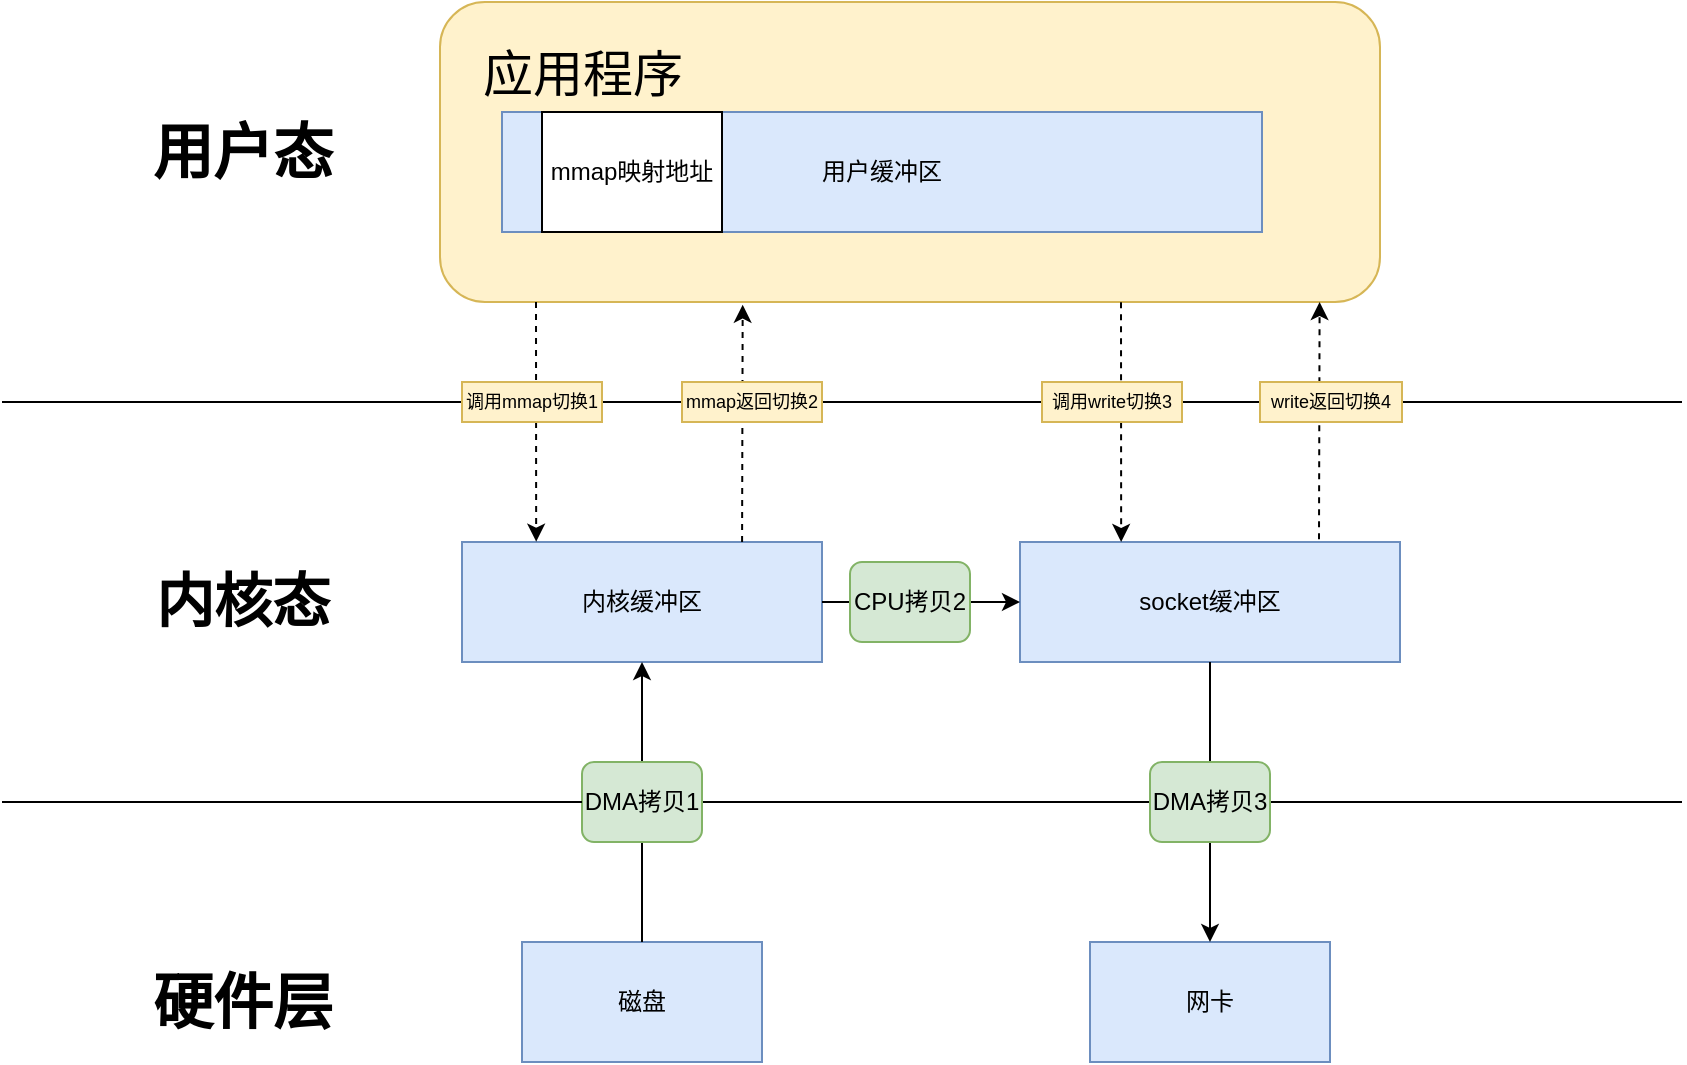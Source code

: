 <mxfile version="20.3.0" type="device"><diagram id="oPRd2fAUT4KP71HGXdn8" name="第 1 页"><mxGraphModel dx="2249" dy="837" grid="1" gridSize="10" guides="1" tooltips="1" connect="1" arrows="1" fold="1" page="1" pageScale="1" pageWidth="827" pageHeight="1169" math="0" shadow="0"><root><mxCell id="0"/><mxCell id="1" parent="0"/><mxCell id="JHdw9zbVbgqKv7Yk6Gmw-1" value="" style="rounded=1;whiteSpace=wrap;html=1;fillColor=#fff2cc;strokeColor=#d6b656;labelPosition=left;verticalLabelPosition=middle;align=right;verticalAlign=middle;" parent="1" vertex="1"><mxGeometry x="179" y="80" width="470" height="150" as="geometry"/></mxCell><mxCell id="JHdw9zbVbgqKv7Yk6Gmw-2" value="" style="endArrow=none;html=1;rounded=0;startArrow=none;" parent="1" edge="1"><mxGeometry width="50" height="50" relative="1" as="geometry"><mxPoint x="640" y="280" as="sourcePoint"/><mxPoint x="800" y="280" as="targetPoint"/></mxGeometry></mxCell><mxCell id="JHdw9zbVbgqKv7Yk6Gmw-5" value="socket缓冲区" style="rounded=0;whiteSpace=wrap;html=1;fillColor=#dae8fc;strokeColor=#6c8ebf;" parent="1" vertex="1"><mxGeometry x="469" y="350" width="190" height="60" as="geometry"/></mxCell><mxCell id="JHdw9zbVbgqKv7Yk6Gmw-9" value="用户缓冲区" style="rounded=0;whiteSpace=wrap;html=1;fillColor=#dae8fc;strokeColor=#6c8ebf;" parent="1" vertex="1"><mxGeometry x="210" y="135" width="380" height="60" as="geometry"/></mxCell><mxCell id="JHdw9zbVbgqKv7Yk6Gmw-10" value="磁盘" style="rounded=0;whiteSpace=wrap;html=1;fillColor=#dae8fc;strokeColor=#6c8ebf;" parent="1" vertex="1"><mxGeometry x="220" y="550" width="120" height="60" as="geometry"/></mxCell><mxCell id="JHdw9zbVbgqKv7Yk6Gmw-11" value="网卡" style="rounded=0;whiteSpace=wrap;html=1;fillColor=#dae8fc;strokeColor=#6c8ebf;" parent="1" vertex="1"><mxGeometry x="504" y="550" width="120" height="60" as="geometry"/></mxCell><mxCell id="JHdw9zbVbgqKv7Yk6Gmw-12" value="内核缓冲区" style="rounded=0;whiteSpace=wrap;html=1;fillColor=#dae8fc;strokeColor=#6c8ebf;" parent="1" vertex="1"><mxGeometry x="190" y="350" width="180" height="60" as="geometry"/></mxCell><mxCell id="JHdw9zbVbgqKv7Yk6Gmw-13" value="" style="endArrow=none;html=1;rounded=0;startArrow=none;" parent="1" source="JHdw9zbVbgqKv7Yk6Gmw-20" edge="1"><mxGeometry width="50" height="50" relative="1" as="geometry"><mxPoint x="40" y="480" as="sourcePoint"/><mxPoint x="800" y="480" as="targetPoint"/></mxGeometry></mxCell><mxCell id="JHdw9zbVbgqKv7Yk6Gmw-18" value="" style="endArrow=classic;html=1;rounded=0;exitX=0.5;exitY=0;exitDx=0;exitDy=0;entryX=0.5;entryY=1;entryDx=0;entryDy=0;" parent="1" source="JHdw9zbVbgqKv7Yk6Gmw-10" target="JHdw9zbVbgqKv7Yk6Gmw-12" edge="1"><mxGeometry width="50" height="50" relative="1" as="geometry"><mxPoint x="390" y="370" as="sourcePoint"/><mxPoint x="440" y="320" as="targetPoint"/></mxGeometry></mxCell><mxCell id="JHdw9zbVbgqKv7Yk6Gmw-20" value="DMA拷贝1" style="rounded=1;whiteSpace=wrap;html=1;fillColor=#d5e8d4;strokeColor=#82b366;" parent="1" vertex="1"><mxGeometry x="250" y="460" width="60" height="40" as="geometry"/></mxCell><mxCell id="JHdw9zbVbgqKv7Yk6Gmw-21" value="" style="endArrow=none;html=1;rounded=0;" parent="1" target="JHdw9zbVbgqKv7Yk6Gmw-20" edge="1"><mxGeometry width="50" height="50" relative="1" as="geometry"><mxPoint x="-40" y="480" as="sourcePoint"/><mxPoint x="760" y="480" as="targetPoint"/></mxGeometry></mxCell><mxCell id="JHdw9zbVbgqKv7Yk6Gmw-22" value="" style="endArrow=classic;html=1;rounded=0;exitX=0.5;exitY=1;exitDx=0;exitDy=0;entryX=0.5;entryY=0;entryDx=0;entryDy=0;" parent="1" source="JHdw9zbVbgqKv7Yk6Gmw-5" target="JHdw9zbVbgqKv7Yk6Gmw-11" edge="1"><mxGeometry width="50" height="50" relative="1" as="geometry"><mxPoint x="564" y="550" as="sourcePoint"/><mxPoint x="670" y="520" as="targetPoint"/></mxGeometry></mxCell><mxCell id="JHdw9zbVbgqKv7Yk6Gmw-23" value="DMA拷贝3" style="rounded=1;whiteSpace=wrap;html=1;fillColor=#d5e8d4;strokeColor=#82b366;" parent="1" vertex="1"><mxGeometry x="534" y="460" width="60" height="40" as="geometry"/></mxCell><mxCell id="JHdw9zbVbgqKv7Yk6Gmw-24" value="应用程序" style="text;html=1;align=center;verticalAlign=middle;resizable=0;points=[];autosize=1;strokeColor=none;fillColor=none;fontSize=25;" parent="1" vertex="1"><mxGeometry x="190" y="95" width="120" height="40" as="geometry"/></mxCell><mxCell id="JHdw9zbVbgqKv7Yk6Gmw-39" value="内核态" style="text;html=1;align=center;verticalAlign=middle;resizable=0;points=[];autosize=1;strokeColor=none;fillColor=none;fontSize=29;fontStyle=1" parent="1" vertex="1"><mxGeometry x="25" y="355" width="110" height="50" as="geometry"/></mxCell><mxCell id="JHdw9zbVbgqKv7Yk6Gmw-40" value="用户态" style="text;html=1;align=center;verticalAlign=middle;resizable=0;points=[];autosize=1;strokeColor=none;fillColor=none;fontSize=30;fontStyle=1" parent="1" vertex="1"><mxGeometry x="25" y="130" width="110" height="50" as="geometry"/></mxCell><mxCell id="JHdw9zbVbgqKv7Yk6Gmw-41" value="硬件层" style="text;html=1;align=center;verticalAlign=middle;resizable=0;points=[];autosize=1;strokeColor=none;fillColor=none;fontSize=30;fontStyle=1" parent="1" vertex="1"><mxGeometry x="25" y="555" width="110" height="50" as="geometry"/></mxCell><mxCell id="JHdw9zbVbgqKv7Yk6Gmw-46" value="" style="endArrow=none;html=1;rounded=0;startArrow=none;" parent="1" source="JHdw9zbVbgqKv7Yk6Gmw-49" edge="1"><mxGeometry width="50" height="50" relative="1" as="geometry"><mxPoint x="40" y="280" as="sourcePoint"/><mxPoint x="490" y="280" as="targetPoint"/></mxGeometry></mxCell><mxCell id="JHdw9zbVbgqKv7Yk6Gmw-48" value="" style="endArrow=none;html=1;rounded=0;startArrow=none;" parent="1" edge="1"><mxGeometry width="50" height="50" relative="1" as="geometry"><mxPoint x="540" y="280" as="sourcePoint"/><mxPoint x="590" y="280" as="targetPoint"/></mxGeometry></mxCell><mxCell id="JHdw9zbVbgqKv7Yk6Gmw-52" value="" style="endArrow=none;html=1;rounded=0;" parent="1" target="JHdw9zbVbgqKv7Yk6Gmw-49" edge="1"><mxGeometry width="50" height="50" relative="1" as="geometry"><mxPoint x="-40" y="280" as="sourcePoint"/><mxPoint x="490" y="280" as="targetPoint"/></mxGeometry></mxCell><mxCell id="JHdw9zbVbgqKv7Yk6Gmw-56" value="" style="endArrow=classic;html=1;rounded=0;fontSize=9;entryX=0.206;entryY=-0.003;entryDx=0;entryDy=0;entryPerimeter=0;dashed=1;" parent="1" target="JHdw9zbVbgqKv7Yk6Gmw-12" edge="1"><mxGeometry width="50" height="50" relative="1" as="geometry"><mxPoint x="227" y="230" as="sourcePoint"/><mxPoint x="230" y="330" as="targetPoint"/></mxGeometry></mxCell><mxCell id="JHdw9zbVbgqKv7Yk6Gmw-57" value="" style="endArrow=classic;html=1;rounded=0;fontSize=9;entryX=0.206;entryY=-0.003;entryDx=0;entryDy=0;entryPerimeter=0;dashed=1;" parent="1" edge="1"><mxGeometry width="50" height="50" relative="1" as="geometry"><mxPoint x="519.5" y="230.18" as="sourcePoint"/><mxPoint x="519.58" y="350.0" as="targetPoint"/></mxGeometry></mxCell><mxCell id="JHdw9zbVbgqKv7Yk6Gmw-60" value="" style="endArrow=classic;html=1;rounded=0;fontSize=9;exitX=0.778;exitY=0;exitDx=0;exitDy=0;entryX=0.322;entryY=1.009;entryDx=0;entryDy=0;entryPerimeter=0;exitPerimeter=0;dashed=1;" parent="1" source="JHdw9zbVbgqKv7Yk6Gmw-12" target="JHdw9zbVbgqKv7Yk6Gmw-1" edge="1"><mxGeometry width="50" height="50" relative="1" as="geometry"><mxPoint x="400" y="200" as="sourcePoint"/><mxPoint x="450" y="150" as="targetPoint"/></mxGeometry></mxCell><mxCell id="JHdw9zbVbgqKv7Yk6Gmw-61" value="" style="endArrow=classic;html=1;rounded=0;fontSize=9;exitX=0.778;exitY=0;exitDx=0;exitDy=0;entryX=0.322;entryY=1.009;entryDx=0;entryDy=0;entryPerimeter=0;exitPerimeter=0;dashed=1;" parent="1" edge="1"><mxGeometry width="50" height="50" relative="1" as="geometry"><mxPoint x="618.5" y="348.65" as="sourcePoint"/><mxPoint x="618.8" y="230.0" as="targetPoint"/></mxGeometry></mxCell><mxCell id="JHdw9zbVbgqKv7Yk6Gmw-42" value="调用mmap切换1" style="rounded=0;whiteSpace=wrap;html=1;fontSize=9;fillColor=#fff2cc;strokeColor=#d6b656;" parent="1" vertex="1"><mxGeometry x="190" y="270" width="70" height="20" as="geometry"/></mxCell><mxCell id="JHdw9zbVbgqKv7Yk6Gmw-49" value="mmap返回切换2" style="rounded=0;whiteSpace=wrap;html=1;fontSize=9;fillColor=#fff2cc;strokeColor=#d6b656;" parent="1" vertex="1"><mxGeometry x="300" y="270" width="70" height="20" as="geometry"/></mxCell><mxCell id="JHdw9zbVbgqKv7Yk6Gmw-51" value="调用write切换3" style="rounded=0;whiteSpace=wrap;html=1;fontSize=9;fillColor=#fff2cc;strokeColor=#d6b656;" parent="1" vertex="1"><mxGeometry x="480" y="270" width="70" height="20" as="geometry"/></mxCell><mxCell id="JHdw9zbVbgqKv7Yk6Gmw-50" value="write返回切换4" style="rounded=0;whiteSpace=wrap;html=1;fontSize=9;fillColor=#fff2cc;strokeColor=#d6b656;" parent="1" vertex="1"><mxGeometry x="589" y="270" width="71" height="20" as="geometry"/></mxCell><mxCell id="kqaFZOxhKkCNRBa5sZ4D-1" value="mmap映射地址" style="rounded=0;whiteSpace=wrap;html=1;" vertex="1" parent="1"><mxGeometry x="230" y="135" width="90" height="60" as="geometry"/></mxCell><mxCell id="kqaFZOxhKkCNRBa5sZ4D-2" value="" style="endArrow=classic;html=1;rounded=0;exitX=1;exitY=0.5;exitDx=0;exitDy=0;entryX=0;entryY=0.5;entryDx=0;entryDy=0;" edge="1" parent="1" source="JHdw9zbVbgqKv7Yk6Gmw-12" target="JHdw9zbVbgqKv7Yk6Gmw-5"><mxGeometry width="50" height="50" relative="1" as="geometry"><mxPoint x="430" y="470" as="sourcePoint"/><mxPoint x="480" y="420" as="targetPoint"/></mxGeometry></mxCell><mxCell id="kqaFZOxhKkCNRBa5sZ4D-3" value="CPU拷贝2" style="rounded=1;whiteSpace=wrap;html=1;fillColor=#d5e8d4;strokeColor=#82b366;" vertex="1" parent="1"><mxGeometry x="384" y="360" width="60" height="40" as="geometry"/></mxCell></root></mxGraphModel></diagram></mxfile>